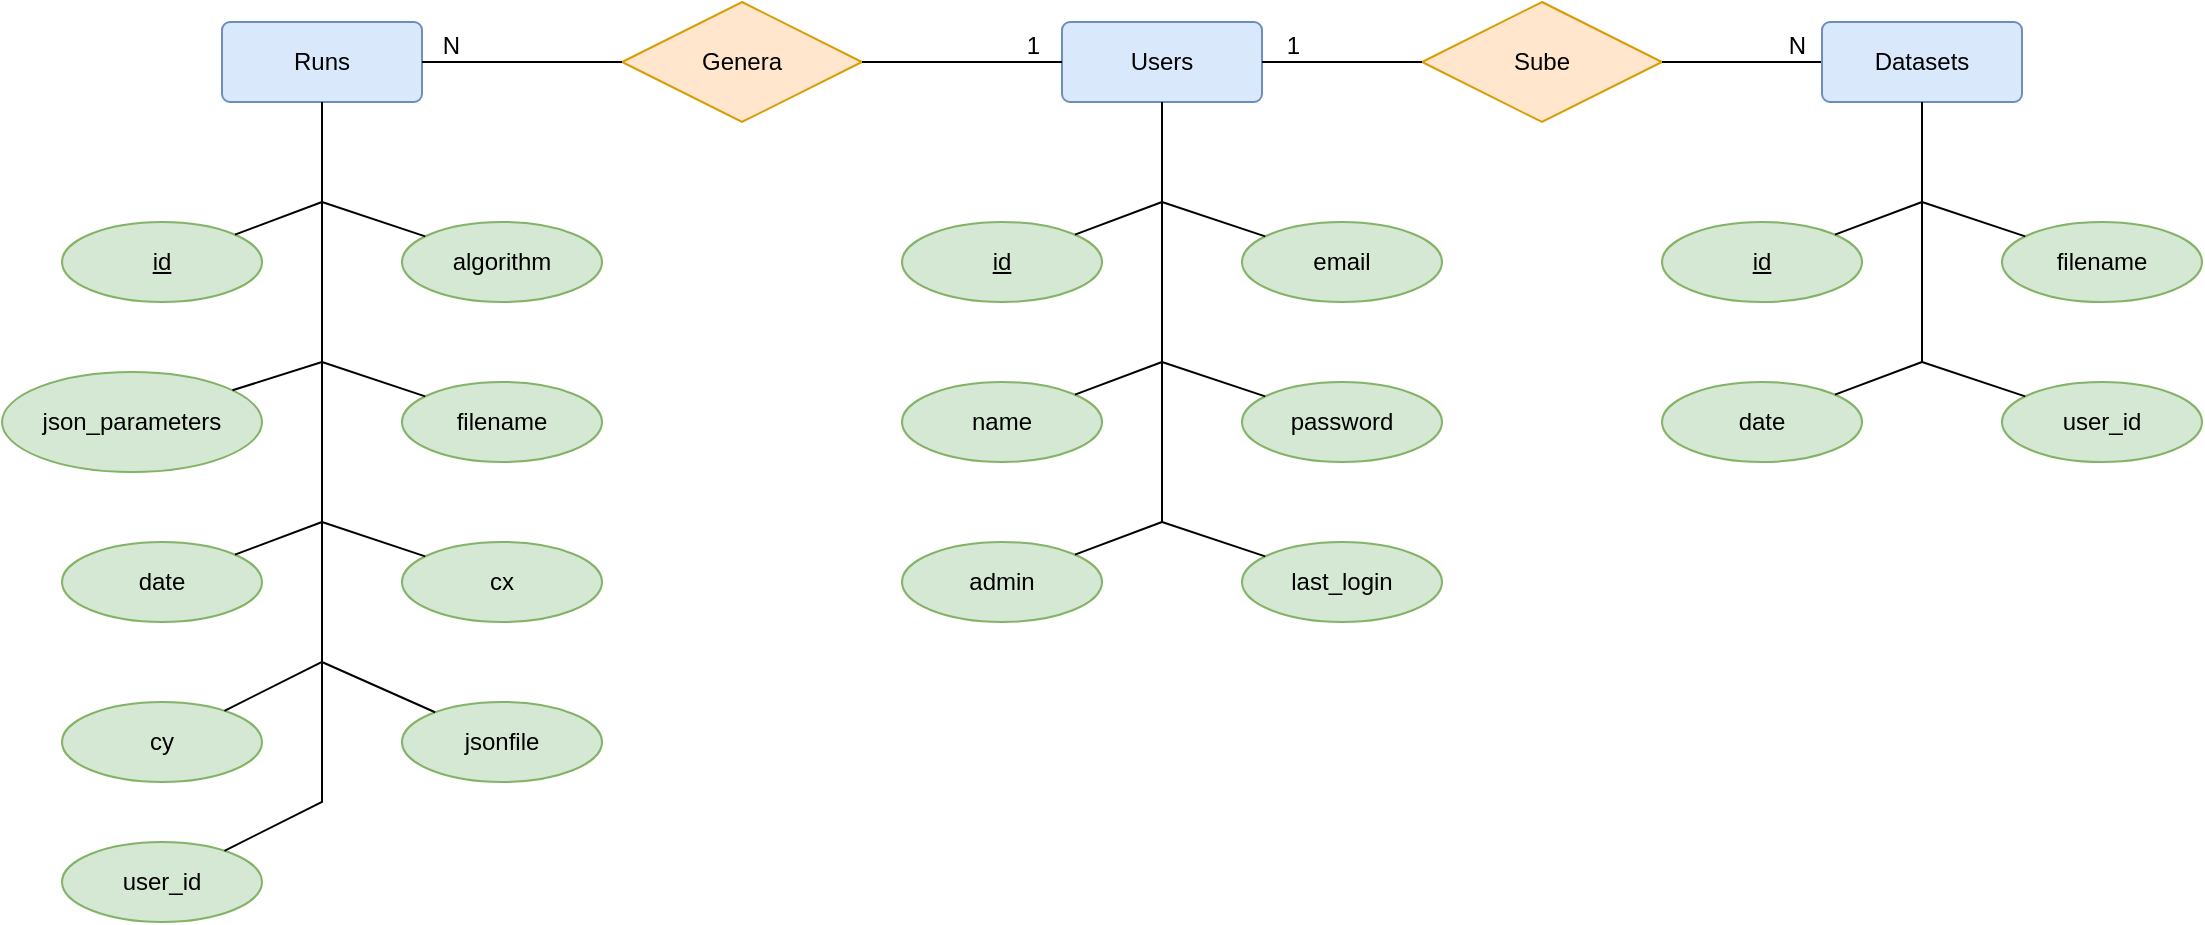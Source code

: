 <mxfile version="21.3.0" type="device">
  <diagram name="Página-1" id="IqBBgPqKiHOUi5umQw3F">
    <mxGraphModel dx="2739" dy="1005" grid="1" gridSize="10" guides="1" tooltips="1" connect="1" arrows="1" fold="1" page="1" pageScale="1" pageWidth="827" pageHeight="1169" math="0" shadow="0">
      <root>
        <mxCell id="0" />
        <mxCell id="1" parent="0" />
        <mxCell id="6GqcI9ogXxLSrEveSn31-1" value="Users" style="rounded=1;arcSize=10;whiteSpace=wrap;html=1;align=center;fillColor=#dae8fc;strokeColor=#6c8ebf;" vertex="1" parent="1">
          <mxGeometry x="-20" y="510" width="100" height="40" as="geometry" />
        </mxCell>
        <mxCell id="6GqcI9ogXxLSrEveSn31-2" value="Sube" style="shape=rhombus;perimeter=rhombusPerimeter;whiteSpace=wrap;html=1;align=center;fillColor=#ffe6cc;strokeColor=#d79b00;" vertex="1" parent="1">
          <mxGeometry x="160" y="500" width="120" height="60" as="geometry" />
        </mxCell>
        <mxCell id="6GqcI9ogXxLSrEveSn31-6" value="" style="endArrow=none;html=1;rounded=0;" edge="1" parent="1" source="6GqcI9ogXxLSrEveSn31-2" target="6GqcI9ogXxLSrEveSn31-1">
          <mxGeometry relative="1" as="geometry">
            <mxPoint x="120" y="620" as="sourcePoint" />
            <mxPoint x="280" y="620" as="targetPoint" />
          </mxGeometry>
        </mxCell>
        <mxCell id="6GqcI9ogXxLSrEveSn31-7" value="1" style="resizable=0;html=1;whiteSpace=wrap;align=right;verticalAlign=bottom;" connectable="0" vertex="1" parent="6GqcI9ogXxLSrEveSn31-6">
          <mxGeometry x="1" relative="1" as="geometry">
            <mxPoint x="20" as="offset" />
          </mxGeometry>
        </mxCell>
        <mxCell id="6GqcI9ogXxLSrEveSn31-8" value="" style="endArrow=none;html=1;rounded=0;" edge="1" parent="1" source="6GqcI9ogXxLSrEveSn31-2" target="6GqcI9ogXxLSrEveSn31-10">
          <mxGeometry relative="1" as="geometry">
            <mxPoint x="350" y="550" as="sourcePoint" />
            <mxPoint x="390" y="530" as="targetPoint" />
          </mxGeometry>
        </mxCell>
        <mxCell id="6GqcI9ogXxLSrEveSn31-9" value="N" style="resizable=0;html=1;whiteSpace=wrap;align=right;verticalAlign=bottom;" connectable="0" vertex="1" parent="6GqcI9ogXxLSrEveSn31-8">
          <mxGeometry x="1" relative="1" as="geometry">
            <mxPoint x="-7" as="offset" />
          </mxGeometry>
        </mxCell>
        <mxCell id="6GqcI9ogXxLSrEveSn31-10" value="Datasets" style="rounded=1;arcSize=10;whiteSpace=wrap;html=1;align=center;fillColor=#dae8fc;strokeColor=#6c8ebf;" vertex="1" parent="1">
          <mxGeometry x="360" y="510" width="100" height="40" as="geometry" />
        </mxCell>
        <mxCell id="6GqcI9ogXxLSrEveSn31-17" value="Genera" style="shape=rhombus;perimeter=rhombusPerimeter;whiteSpace=wrap;html=1;align=center;fillColor=#ffe6cc;strokeColor=#d79b00;" vertex="1" parent="1">
          <mxGeometry x="-240" y="500" width="120" height="60" as="geometry" />
        </mxCell>
        <mxCell id="6GqcI9ogXxLSrEveSn31-18" value="" style="endArrow=none;html=1;rounded=0;" edge="1" parent="1" source="6GqcI9ogXxLSrEveSn31-17" target="6GqcI9ogXxLSrEveSn31-1">
          <mxGeometry relative="1" as="geometry">
            <mxPoint x="-680" y="630" as="sourcePoint" />
            <mxPoint x="-720" y="540" as="targetPoint" />
          </mxGeometry>
        </mxCell>
        <mxCell id="6GqcI9ogXxLSrEveSn31-19" value="1" style="resizable=0;html=1;whiteSpace=wrap;align=right;verticalAlign=bottom;" connectable="0" vertex="1" parent="6GqcI9ogXxLSrEveSn31-18">
          <mxGeometry x="1" relative="1" as="geometry">
            <mxPoint x="-10" as="offset" />
          </mxGeometry>
        </mxCell>
        <mxCell id="6GqcI9ogXxLSrEveSn31-22" value="Runs" style="rounded=1;arcSize=10;whiteSpace=wrap;html=1;align=center;fillColor=#dae8fc;strokeColor=#6c8ebf;" vertex="1" parent="1">
          <mxGeometry x="-440" y="510" width="100" height="40" as="geometry" />
        </mxCell>
        <mxCell id="6GqcI9ogXxLSrEveSn31-23" value="" style="endArrow=none;html=1;rounded=0;" edge="1" parent="1" source="6GqcI9ogXxLSrEveSn31-17" target="6GqcI9ogXxLSrEveSn31-22">
          <mxGeometry relative="1" as="geometry">
            <mxPoint x="-310" y="590" as="sourcePoint" />
            <mxPoint x="-230" y="590" as="targetPoint" />
          </mxGeometry>
        </mxCell>
        <mxCell id="6GqcI9ogXxLSrEveSn31-24" value="N" style="resizable=0;html=1;whiteSpace=wrap;align=right;verticalAlign=bottom;" connectable="0" vertex="1" parent="6GqcI9ogXxLSrEveSn31-23">
          <mxGeometry x="1" relative="1" as="geometry">
            <mxPoint x="20" as="offset" />
          </mxGeometry>
        </mxCell>
        <mxCell id="6GqcI9ogXxLSrEveSn31-34" value="last_login" style="ellipse;whiteSpace=wrap;html=1;align=center;fillColor=#d5e8d4;strokeColor=#82b366;" vertex="1" parent="1">
          <mxGeometry x="70" y="770" width="100" height="40" as="geometry" />
        </mxCell>
        <mxCell id="6GqcI9ogXxLSrEveSn31-36" value="name" style="ellipse;whiteSpace=wrap;html=1;align=center;fillColor=#d5e8d4;strokeColor=#82b366;" vertex="1" parent="1">
          <mxGeometry x="-100" y="690" width="100" height="40" as="geometry" />
        </mxCell>
        <mxCell id="6GqcI9ogXxLSrEveSn31-37" value="email" style="ellipse;whiteSpace=wrap;html=1;align=center;fillColor=#d5e8d4;strokeColor=#82b366;" vertex="1" parent="1">
          <mxGeometry x="70" y="610" width="100" height="40" as="geometry" />
        </mxCell>
        <mxCell id="6GqcI9ogXxLSrEveSn31-38" value="password" style="ellipse;whiteSpace=wrap;html=1;align=center;fillColor=#d5e8d4;strokeColor=#82b366;" vertex="1" parent="1">
          <mxGeometry x="70" y="690" width="100" height="40" as="geometry" />
        </mxCell>
        <mxCell id="6GqcI9ogXxLSrEveSn31-40" value="admin" style="ellipse;whiteSpace=wrap;html=1;align=center;fillColor=#d5e8d4;strokeColor=#82b366;" vertex="1" parent="1">
          <mxGeometry x="-100" y="770" width="100" height="40" as="geometry" />
        </mxCell>
        <mxCell id="6GqcI9ogXxLSrEveSn31-41" value="" style="endArrow=none;html=1;rounded=0;" edge="1" parent="1" source="6GqcI9ogXxLSrEveSn31-1" target="6GqcI9ogXxLSrEveSn31-38">
          <mxGeometry width="50" height="50" relative="1" as="geometry">
            <mxPoint x="60" y="470" as="sourcePoint" />
            <mxPoint x="110" y="420" as="targetPoint" />
            <Array as="points">
              <mxPoint x="30" y="680" />
            </Array>
          </mxGeometry>
        </mxCell>
        <mxCell id="6GqcI9ogXxLSrEveSn31-42" value="" style="endArrow=none;html=1;rounded=0;" edge="1" parent="1" source="6GqcI9ogXxLSrEveSn31-1" target="6GqcI9ogXxLSrEveSn31-36">
          <mxGeometry width="50" height="50" relative="1" as="geometry">
            <mxPoint x="-30" y="480" as="sourcePoint" />
            <mxPoint x="20" y="430" as="targetPoint" />
            <Array as="points">
              <mxPoint x="30" y="680" />
            </Array>
          </mxGeometry>
        </mxCell>
        <mxCell id="6GqcI9ogXxLSrEveSn31-43" value="" style="endArrow=none;html=1;rounded=0;" edge="1" parent="1" source="6GqcI9ogXxLSrEveSn31-1" target="6GqcI9ogXxLSrEveSn31-37">
          <mxGeometry width="50" height="50" relative="1" as="geometry">
            <mxPoint x="50" y="480" as="sourcePoint" />
            <mxPoint x="100" y="430" as="targetPoint" />
            <Array as="points">
              <mxPoint x="30" y="600" />
            </Array>
          </mxGeometry>
        </mxCell>
        <mxCell id="6GqcI9ogXxLSrEveSn31-44" value="" style="endArrow=none;html=1;rounded=0;" edge="1" parent="1" source="6GqcI9ogXxLSrEveSn31-1" target="6GqcI9ogXxLSrEveSn31-34">
          <mxGeometry width="50" height="50" relative="1" as="geometry">
            <mxPoint x="-20" y="480" as="sourcePoint" />
            <mxPoint x="30" y="430" as="targetPoint" />
            <Array as="points">
              <mxPoint x="30" y="760" />
            </Array>
          </mxGeometry>
        </mxCell>
        <mxCell id="6GqcI9ogXxLSrEveSn31-45" value="" style="endArrow=none;html=1;rounded=0;" edge="1" parent="1" source="6GqcI9ogXxLSrEveSn31-1" target="6GqcI9ogXxLSrEveSn31-40">
          <mxGeometry width="50" height="50" relative="1" as="geometry">
            <mxPoint x="-40" y="520" as="sourcePoint" />
            <mxPoint x="10" y="470" as="targetPoint" />
            <Array as="points">
              <mxPoint x="30" y="760" />
            </Array>
          </mxGeometry>
        </mxCell>
        <mxCell id="6GqcI9ogXxLSrEveSn31-46" value="id" style="ellipse;whiteSpace=wrap;html=1;align=center;fontStyle=4;strokeWidth=1;fontSize=12;fillColor=#d5e8d4;strokeColor=#82b366;" vertex="1" parent="1">
          <mxGeometry x="-100" y="610" width="100" height="40" as="geometry" />
        </mxCell>
        <mxCell id="6GqcI9ogXxLSrEveSn31-47" value="" style="endArrow=none;html=1;rounded=0;" edge="1" parent="1" source="6GqcI9ogXxLSrEveSn31-1" target="6GqcI9ogXxLSrEveSn31-46">
          <mxGeometry width="50" height="50" relative="1" as="geometry">
            <mxPoint x="-70" y="530" as="sourcePoint" />
            <mxPoint x="-20" y="480" as="targetPoint" />
            <Array as="points">
              <mxPoint x="30" y="600" />
            </Array>
          </mxGeometry>
        </mxCell>
        <mxCell id="6GqcI9ogXxLSrEveSn31-49" value="date" style="ellipse;whiteSpace=wrap;html=1;align=center;fillColor=#d5e8d4;strokeColor=#82b366;" vertex="1" parent="1">
          <mxGeometry x="280" y="690" width="100" height="40" as="geometry" />
        </mxCell>
        <mxCell id="6GqcI9ogXxLSrEveSn31-50" value="filename" style="ellipse;whiteSpace=wrap;html=1;align=center;fillColor=#d5e8d4;strokeColor=#82b366;" vertex="1" parent="1">
          <mxGeometry x="450" y="610" width="100" height="40" as="geometry" />
        </mxCell>
        <mxCell id="6GqcI9ogXxLSrEveSn31-51" value="user_id" style="ellipse;whiteSpace=wrap;html=1;align=center;fillColor=#d5e8d4;strokeColor=#82b366;" vertex="1" parent="1">
          <mxGeometry x="450" y="690" width="100" height="40" as="geometry" />
        </mxCell>
        <mxCell id="6GqcI9ogXxLSrEveSn31-53" value="" style="endArrow=none;html=1;rounded=0;" edge="1" target="6GqcI9ogXxLSrEveSn31-51" parent="1">
          <mxGeometry width="50" height="50" relative="1" as="geometry">
            <mxPoint x="410" y="550" as="sourcePoint" />
            <mxPoint x="490" y="420" as="targetPoint" />
            <Array as="points">
              <mxPoint x="410" y="680" />
            </Array>
          </mxGeometry>
        </mxCell>
        <mxCell id="6GqcI9ogXxLSrEveSn31-54" value="" style="endArrow=none;html=1;rounded=0;" edge="1" target="6GqcI9ogXxLSrEveSn31-49" parent="1">
          <mxGeometry width="50" height="50" relative="1" as="geometry">
            <mxPoint x="410" y="550" as="sourcePoint" />
            <mxPoint x="400" y="430" as="targetPoint" />
            <Array as="points">
              <mxPoint x="410" y="680" />
            </Array>
          </mxGeometry>
        </mxCell>
        <mxCell id="6GqcI9ogXxLSrEveSn31-55" value="" style="endArrow=none;html=1;rounded=0;" edge="1" target="6GqcI9ogXxLSrEveSn31-50" parent="1">
          <mxGeometry width="50" height="50" relative="1" as="geometry">
            <mxPoint x="410" y="550" as="sourcePoint" />
            <mxPoint x="480" y="430" as="targetPoint" />
            <Array as="points">
              <mxPoint x="410" y="600" />
            </Array>
          </mxGeometry>
        </mxCell>
        <mxCell id="6GqcI9ogXxLSrEveSn31-58" value="id" style="ellipse;whiteSpace=wrap;html=1;align=center;fontStyle=4;strokeWidth=1;fontSize=12;fillColor=#d5e8d4;strokeColor=#82b366;" vertex="1" parent="1">
          <mxGeometry x="280" y="610" width="100" height="40" as="geometry" />
        </mxCell>
        <mxCell id="6GqcI9ogXxLSrEveSn31-59" value="" style="endArrow=none;html=1;rounded=0;" edge="1" target="6GqcI9ogXxLSrEveSn31-58" parent="1">
          <mxGeometry width="50" height="50" relative="1" as="geometry">
            <mxPoint x="410" y="550" as="sourcePoint" />
            <mxPoint x="360" y="480" as="targetPoint" />
            <Array as="points">
              <mxPoint x="410" y="600" />
            </Array>
          </mxGeometry>
        </mxCell>
        <mxCell id="6GqcI9ogXxLSrEveSn31-60" value="cx" style="ellipse;whiteSpace=wrap;html=1;align=center;fillColor=#d5e8d4;strokeColor=#82b366;" vertex="1" parent="1">
          <mxGeometry x="-350" y="770" width="100" height="40" as="geometry" />
        </mxCell>
        <mxCell id="6GqcI9ogXxLSrEveSn31-61" value="json_parameters" style="ellipse;whiteSpace=wrap;html=1;align=center;fillColor=#d5e8d4;strokeColor=#82b366;" vertex="1" parent="1">
          <mxGeometry x="-550" y="685" width="130" height="50" as="geometry" />
        </mxCell>
        <mxCell id="6GqcI9ogXxLSrEveSn31-62" value="algorithm" style="ellipse;whiteSpace=wrap;html=1;align=center;fillColor=#d5e8d4;strokeColor=#82b366;" vertex="1" parent="1">
          <mxGeometry x="-350" y="610" width="100" height="40" as="geometry" />
        </mxCell>
        <mxCell id="6GqcI9ogXxLSrEveSn31-63" value="filename" style="ellipse;whiteSpace=wrap;html=1;align=center;fillColor=#d5e8d4;strokeColor=#82b366;" vertex="1" parent="1">
          <mxGeometry x="-350" y="690" width="100" height="40" as="geometry" />
        </mxCell>
        <mxCell id="6GqcI9ogXxLSrEveSn31-64" value="date" style="ellipse;whiteSpace=wrap;html=1;align=center;fillColor=#d5e8d4;strokeColor=#82b366;" vertex="1" parent="1">
          <mxGeometry x="-520" y="770" width="100" height="40" as="geometry" />
        </mxCell>
        <mxCell id="6GqcI9ogXxLSrEveSn31-65" value="" style="endArrow=none;html=1;rounded=0;" edge="1" target="6GqcI9ogXxLSrEveSn31-63" parent="1">
          <mxGeometry width="50" height="50" relative="1" as="geometry">
            <mxPoint x="-390" y="550" as="sourcePoint" />
            <mxPoint x="-310" y="420" as="targetPoint" />
            <Array as="points">
              <mxPoint x="-390" y="680" />
            </Array>
          </mxGeometry>
        </mxCell>
        <mxCell id="6GqcI9ogXxLSrEveSn31-66" value="" style="endArrow=none;html=1;rounded=0;" edge="1" target="6GqcI9ogXxLSrEveSn31-61" parent="1">
          <mxGeometry width="50" height="50" relative="1" as="geometry">
            <mxPoint x="-390" y="550" as="sourcePoint" />
            <mxPoint x="-400" y="430" as="targetPoint" />
            <Array as="points">
              <mxPoint x="-390" y="680" />
            </Array>
          </mxGeometry>
        </mxCell>
        <mxCell id="6GqcI9ogXxLSrEveSn31-67" value="" style="endArrow=none;html=1;rounded=0;" edge="1" target="6GqcI9ogXxLSrEveSn31-62" parent="1">
          <mxGeometry width="50" height="50" relative="1" as="geometry">
            <mxPoint x="-390" y="550" as="sourcePoint" />
            <mxPoint x="-320" y="430" as="targetPoint" />
            <Array as="points">
              <mxPoint x="-390" y="600" />
            </Array>
          </mxGeometry>
        </mxCell>
        <mxCell id="6GqcI9ogXxLSrEveSn31-68" value="" style="endArrow=none;html=1;rounded=0;" edge="1" target="6GqcI9ogXxLSrEveSn31-60" parent="1">
          <mxGeometry width="50" height="50" relative="1" as="geometry">
            <mxPoint x="-390" y="550" as="sourcePoint" />
            <mxPoint x="-390" y="430" as="targetPoint" />
            <Array as="points">
              <mxPoint x="-390" y="760" />
            </Array>
          </mxGeometry>
        </mxCell>
        <mxCell id="6GqcI9ogXxLSrEveSn31-69" value="" style="endArrow=none;html=1;rounded=0;" edge="1" target="6GqcI9ogXxLSrEveSn31-64" parent="1">
          <mxGeometry width="50" height="50" relative="1" as="geometry">
            <mxPoint x="-390" y="550" as="sourcePoint" />
            <mxPoint x="-410" y="470" as="targetPoint" />
            <Array as="points">
              <mxPoint x="-390" y="760" />
            </Array>
          </mxGeometry>
        </mxCell>
        <mxCell id="6GqcI9ogXxLSrEveSn31-70" value="id" style="ellipse;whiteSpace=wrap;html=1;align=center;fontStyle=4;strokeWidth=1;fontSize=12;fillColor=#d5e8d4;strokeColor=#82b366;" vertex="1" parent="1">
          <mxGeometry x="-520" y="610" width="100" height="40" as="geometry" />
        </mxCell>
        <mxCell id="6GqcI9ogXxLSrEveSn31-71" value="" style="endArrow=none;html=1;rounded=0;" edge="1" target="6GqcI9ogXxLSrEveSn31-70" parent="1">
          <mxGeometry width="50" height="50" relative="1" as="geometry">
            <mxPoint x="-390" y="550" as="sourcePoint" />
            <mxPoint x="-440" y="480" as="targetPoint" />
            <Array as="points">
              <mxPoint x="-390" y="600" />
            </Array>
          </mxGeometry>
        </mxCell>
        <mxCell id="6GqcI9ogXxLSrEveSn31-76" value="cy" style="ellipse;whiteSpace=wrap;html=1;align=center;fillColor=#d5e8d4;strokeColor=#82b366;" vertex="1" parent="1">
          <mxGeometry x="-520" y="850" width="100" height="40" as="geometry" />
        </mxCell>
        <mxCell id="6GqcI9ogXxLSrEveSn31-77" value="jsonfile" style="ellipse;whiteSpace=wrap;html=1;align=center;fillColor=#d5e8d4;strokeColor=#82b366;" vertex="1" parent="1">
          <mxGeometry x="-350" y="850" width="100" height="40" as="geometry" />
        </mxCell>
        <mxCell id="6GqcI9ogXxLSrEveSn31-78" value="user_id" style="ellipse;whiteSpace=wrap;html=1;align=center;fillColor=#d5e8d4;strokeColor=#82b366;" vertex="1" parent="1">
          <mxGeometry x="-520" y="920" width="100" height="40" as="geometry" />
        </mxCell>
        <mxCell id="6GqcI9ogXxLSrEveSn31-80" value="" style="endArrow=none;html=1;rounded=0;" edge="1" parent="1" source="6GqcI9ogXxLSrEveSn31-77" target="6GqcI9ogXxLSrEveSn31-22">
          <mxGeometry width="50" height="50" relative="1" as="geometry">
            <mxPoint x="-380" y="1020" as="sourcePoint" />
            <mxPoint x="-330" y="970" as="targetPoint" />
            <Array as="points">
              <mxPoint x="-390" y="830" />
            </Array>
          </mxGeometry>
        </mxCell>
        <mxCell id="6GqcI9ogXxLSrEveSn31-81" value="" style="endArrow=none;html=1;rounded=0;" edge="1" parent="1" source="6GqcI9ogXxLSrEveSn31-76" target="6GqcI9ogXxLSrEveSn31-22">
          <mxGeometry width="50" height="50" relative="1" as="geometry">
            <mxPoint x="-410" y="930" as="sourcePoint" />
            <mxPoint x="-360" y="880" as="targetPoint" />
            <Array as="points">
              <mxPoint x="-390" y="830" />
            </Array>
          </mxGeometry>
        </mxCell>
        <mxCell id="6GqcI9ogXxLSrEveSn31-83" value="" style="endArrow=none;html=1;rounded=0;" edge="1" parent="1" source="6GqcI9ogXxLSrEveSn31-78" target="6GqcI9ogXxLSrEveSn31-22">
          <mxGeometry width="50" height="50" relative="1" as="geometry">
            <mxPoint x="-430" y="940" as="sourcePoint" />
            <mxPoint x="-380" y="890" as="targetPoint" />
            <Array as="points">
              <mxPoint x="-390" y="900" />
            </Array>
          </mxGeometry>
        </mxCell>
      </root>
    </mxGraphModel>
  </diagram>
</mxfile>
